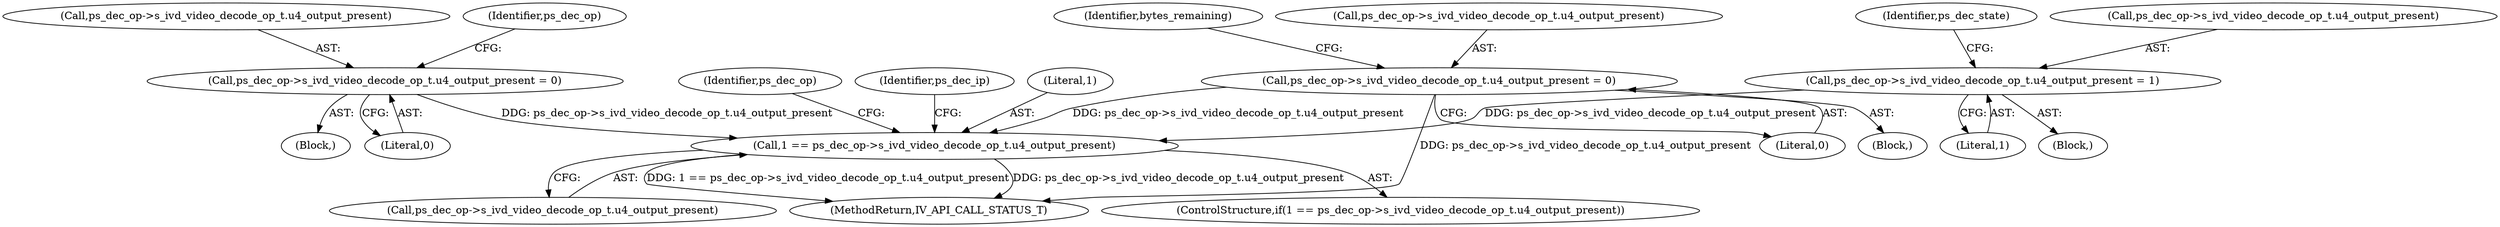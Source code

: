digraph "0_Android_a86eb798d077b9b25c8f8c77e3c02c2f287c1ce7@pointer" {
"1001612" [label="(Call,1 == ps_dec_op->s_ivd_video_decode_op_t.u4_output_present)"];
"1001516" [label="(Call,ps_dec_op->s_ivd_video_decode_op_t.u4_output_present = 0)"];
"1000139" [label="(Call,ps_dec_op->s_ivd_video_decode_op_t.u4_output_present = 0)"];
"1001455" [label="(Call,ps_dec_op->s_ivd_video_decode_op_t.u4_output_present = 1)"];
"1001465" [label="(Identifier,ps_dec_state)"];
"1001461" [label="(Literal,1)"];
"1001612" [label="(Call,1 == ps_dec_op->s_ivd_video_decode_op_t.u4_output_present)"];
"1000147" [label="(Identifier,bytes_remaining)"];
"1001455" [label="(Call,ps_dec_op->s_ivd_video_decode_op_t.u4_output_present = 1)"];
"1000145" [label="(Literal,0)"];
"1001613" [label="(Literal,1)"];
"1000140" [label="(Call,ps_dec_op->s_ivd_video_decode_op_t.u4_output_present)"];
"1001515" [label="(Block,)"];
"1001454" [label="(Block,)"];
"1001669" [label="(Identifier,ps_dec_op)"];
"1001516" [label="(Call,ps_dec_op->s_ivd_video_decode_op_t.u4_output_present = 0)"];
"1001614" [label="(Call,ps_dec_op->s_ivd_video_decode_op_t.u4_output_present)"];
"1001625" [label="(Identifier,ps_dec_ip)"];
"1001456" [label="(Call,ps_dec_op->s_ivd_video_decode_op_t.u4_output_present)"];
"1001611" [label="(ControlStructure,if(1 == ps_dec_op->s_ivd_video_decode_op_t.u4_output_present))"];
"1001517" [label="(Call,ps_dec_op->s_ivd_video_decode_op_t.u4_output_present)"];
"1000139" [label="(Call,ps_dec_op->s_ivd_video_decode_op_t.u4_output_present = 0)"];
"1000108" [label="(Block,)"];
"1001526" [label="(Identifier,ps_dec_op)"];
"1001695" [label="(MethodReturn,IV_API_CALL_STATUS_T)"];
"1001522" [label="(Literal,0)"];
"1001612" -> "1001611"  [label="AST: "];
"1001612" -> "1001614"  [label="CFG: "];
"1001613" -> "1001612"  [label="AST: "];
"1001614" -> "1001612"  [label="AST: "];
"1001625" -> "1001612"  [label="CFG: "];
"1001669" -> "1001612"  [label="CFG: "];
"1001612" -> "1001695"  [label="DDG: 1 == ps_dec_op->s_ivd_video_decode_op_t.u4_output_present"];
"1001612" -> "1001695"  [label="DDG: ps_dec_op->s_ivd_video_decode_op_t.u4_output_present"];
"1001516" -> "1001612"  [label="DDG: ps_dec_op->s_ivd_video_decode_op_t.u4_output_present"];
"1000139" -> "1001612"  [label="DDG: ps_dec_op->s_ivd_video_decode_op_t.u4_output_present"];
"1001455" -> "1001612"  [label="DDG: ps_dec_op->s_ivd_video_decode_op_t.u4_output_present"];
"1001516" -> "1001515"  [label="AST: "];
"1001516" -> "1001522"  [label="CFG: "];
"1001517" -> "1001516"  [label="AST: "];
"1001522" -> "1001516"  [label="AST: "];
"1001526" -> "1001516"  [label="CFG: "];
"1000139" -> "1000108"  [label="AST: "];
"1000139" -> "1000145"  [label="CFG: "];
"1000140" -> "1000139"  [label="AST: "];
"1000145" -> "1000139"  [label="AST: "];
"1000147" -> "1000139"  [label="CFG: "];
"1000139" -> "1001695"  [label="DDG: ps_dec_op->s_ivd_video_decode_op_t.u4_output_present"];
"1001455" -> "1001454"  [label="AST: "];
"1001455" -> "1001461"  [label="CFG: "];
"1001456" -> "1001455"  [label="AST: "];
"1001461" -> "1001455"  [label="AST: "];
"1001465" -> "1001455"  [label="CFG: "];
}
